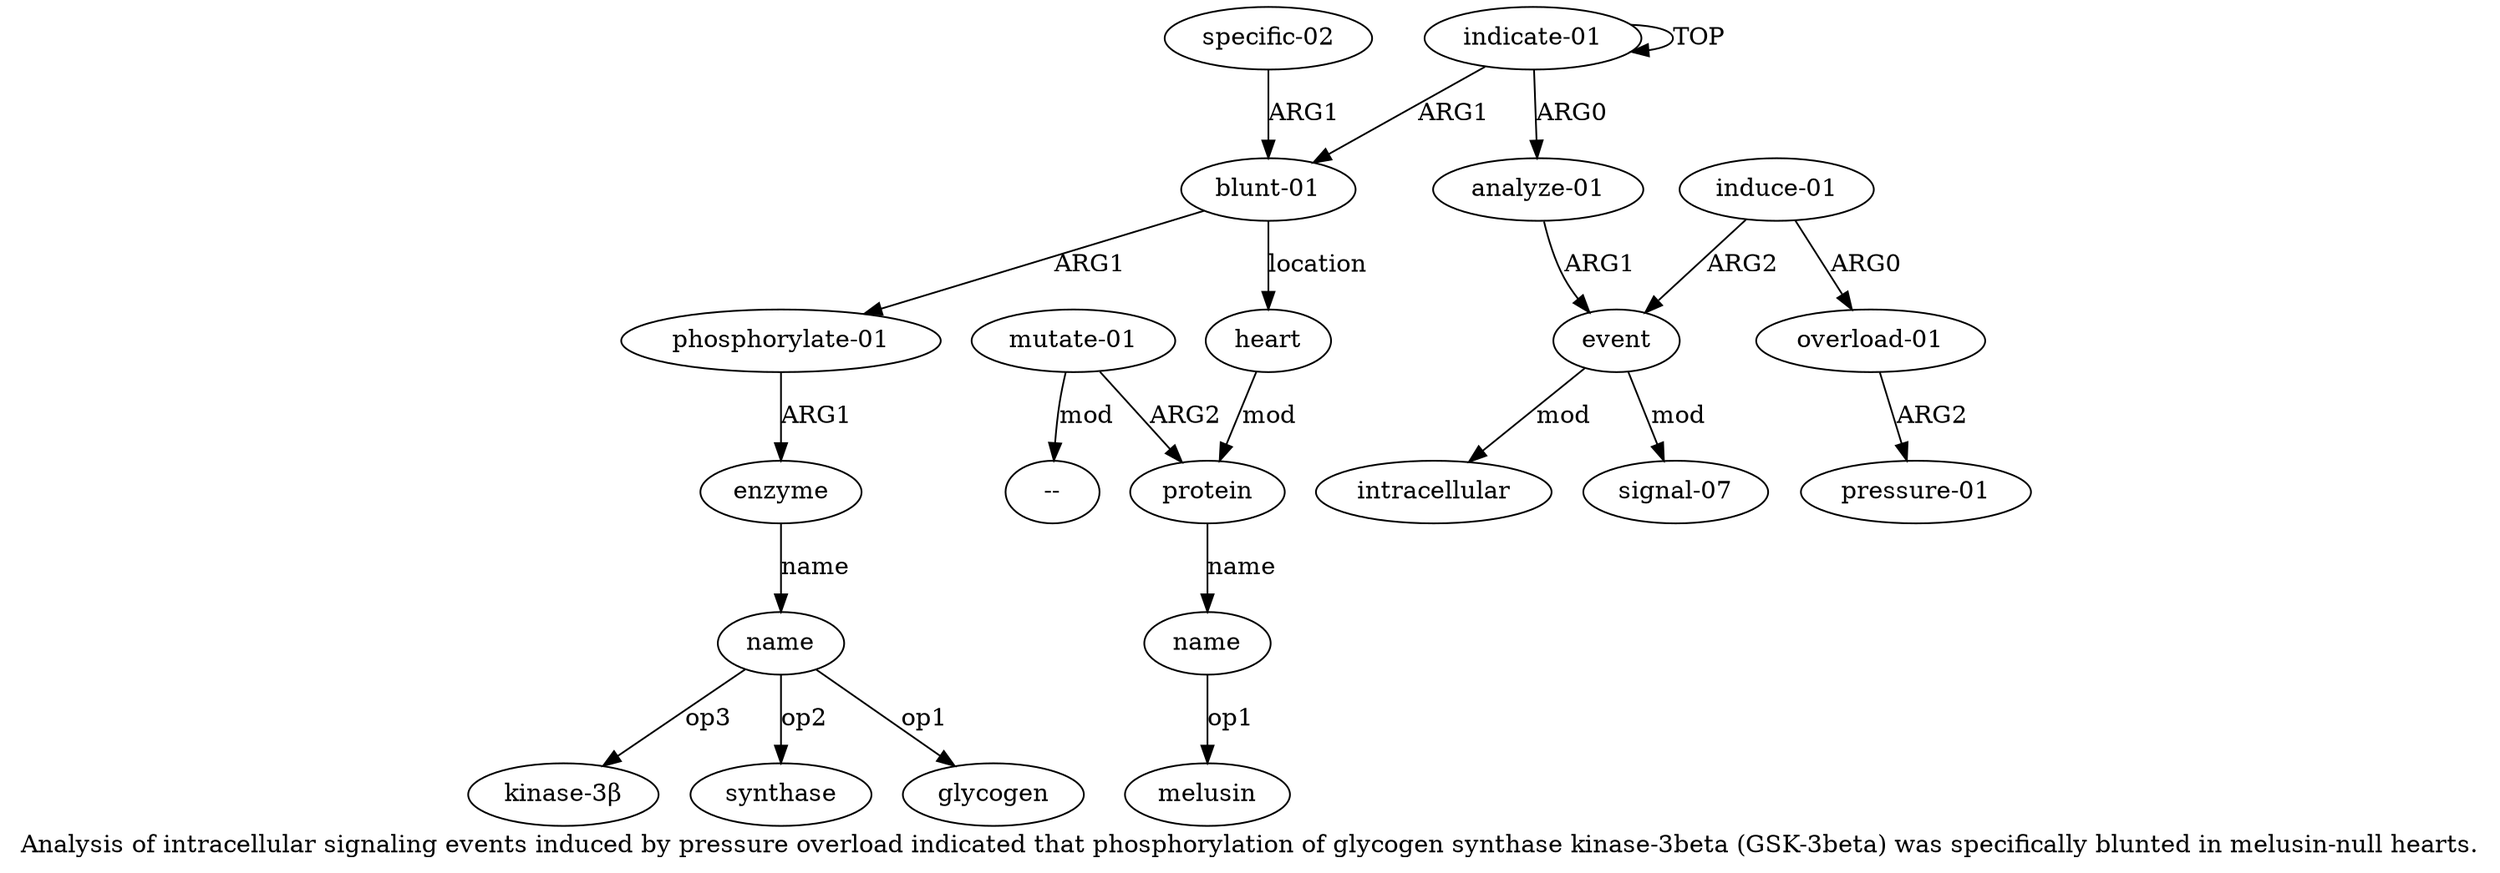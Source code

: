 digraph  {
	graph [label="Analysis of intracellular signaling events induced by pressure overload indicated that phosphorylation of glycogen synthase kinase-3beta (\
GSK-3beta) was specifically blunted in melusin-null hearts."];
	node [label="\N"];
	"a11 kinase-3β"	 [color=black,
		gold_ind=-1,
		gold_label="kinase-3β",
		label="kinase-3β",
		test_ind=-1,
		test_label="kinase-3β"];
	"a14 melusin"	 [color=black,
		gold_ind=-1,
		gold_label=melusin,
		label=melusin,
		test_ind=-1,
		test_label=melusin];
	a15	 [color=black,
		gold_ind=15,
		gold_label="mutate-01",
		label="mutate-01",
		test_ind=15,
		test_label="mutate-01"];
	a13	 [color=black,
		gold_ind=13,
		gold_label=protein,
		label=protein,
		test_ind=13,
		test_label=protein];
	a15 -> a13 [key=0,
	color=black,
	gold_label=ARG2,
	label=ARG2,
	test_label=ARG2];
"a15 --" [color=black,
	gold_ind=-1,
	gold_label="--",
	label="--",
	test_ind=-1,
	test_label="--"];
a15 -> "a15 --" [key=0,
color=black,
gold_label=mod,
label=mod,
test_label=mod];
a14 [color=black,
gold_ind=14,
gold_label=name,
label=name,
test_ind=14,
test_label=name];
a14 -> "a14 melusin" [key=0,
color=black,
gold_label=op1,
label=op1,
test_label=op1];
a16 [color=black,
gold_ind=16,
gold_label="specific-02",
label="specific-02",
test_ind=16,
test_label="specific-02"];
a8 [color=black,
gold_ind=8,
gold_label="blunt-01",
label="blunt-01",
test_ind=8,
test_label="blunt-01"];
a16 -> a8 [key=0,
color=black,
gold_label=ARG1,
label=ARG1,
test_label=ARG1];
a11 [color=black,
gold_ind=11,
gold_label=name,
label=name,
test_ind=11,
test_label=name];
a11 -> "a11 kinase-3β" [key=0,
color=black,
gold_label=op3,
label=op3,
test_label=op3];
"a11 synthase" [color=black,
gold_ind=-1,
gold_label=synthase,
label=synthase,
test_ind=-1,
test_label=synthase];
a11 -> "a11 synthase" [key=0,
color=black,
gold_label=op2,
label=op2,
test_label=op2];
"a11 glycogen" [color=black,
gold_ind=-1,
gold_label=glycogen,
label=glycogen,
test_ind=-1,
test_label=glycogen];
a11 -> "a11 glycogen" [key=0,
color=black,
gold_label=op1,
label=op1,
test_label=op1];
a10 [color=black,
gold_ind=10,
gold_label=enzyme,
label=enzyme,
test_ind=10,
test_label=enzyme];
a10 -> a11 [key=0,
color=black,
gold_label=name,
label=name,
test_label=name];
a13 -> a14 [key=0,
color=black,
gold_label=name,
label=name,
test_label=name];
a12 [color=black,
gold_ind=12,
gold_label=heart,
label=heart,
test_ind=12,
test_label=heart];
a12 -> a13 [key=0,
color=black,
gold_label=mod,
label=mod,
test_label=mod];
a1 [color=black,
gold_ind=1,
gold_label="analyze-01",
label="analyze-01",
test_ind=1,
test_label="analyze-01"];
a2 [color=black,
gold_ind=2,
gold_label=event,
label=event,
test_ind=2,
test_label=event];
a1 -> a2 [key=0,
color=black,
gold_label=ARG1,
label=ARG1,
test_label=ARG1];
a0 [color=black,
gold_ind=0,
gold_label="indicate-01",
label="indicate-01",
test_ind=0,
test_label="indicate-01"];
a0 -> a1 [key=0,
color=black,
gold_label=ARG0,
label=ARG0,
test_label=ARG0];
a0 -> a0 [key=0,
color=black,
gold_label=TOP,
label=TOP,
test_label=TOP];
a0 -> a8 [key=0,
color=black,
gold_label=ARG1,
label=ARG1,
test_label=ARG1];
a4 [color=black,
gold_ind=4,
gold_label=intracellular,
label=intracellular,
test_ind=4,
test_label=intracellular];
a2 -> a4 [key=0,
color=black,
gold_label=mod,
label=mod,
test_label=mod];
a3 [color=black,
gold_ind=3,
gold_label="signal-07",
label="signal-07",
test_ind=3,
test_label="signal-07"];
a2 -> a3 [key=0,
color=black,
gold_label=mod,
label=mod,
test_label=mod];
a5 [color=black,
gold_ind=5,
gold_label="induce-01",
label="induce-01",
test_ind=5,
test_label="induce-01"];
a5 -> a2 [key=0,
color=black,
gold_label=ARG2,
label=ARG2,
test_label=ARG2];
a6 [color=black,
gold_ind=6,
gold_label="overload-01",
label="overload-01",
test_ind=6,
test_label="overload-01"];
a5 -> a6 [key=0,
color=black,
gold_label=ARG0,
label=ARG0,
test_label=ARG0];
a7 [color=black,
gold_ind=7,
gold_label="pressure-01",
label="pressure-01",
test_ind=7,
test_label="pressure-01"];
a6 -> a7 [key=0,
color=black,
gold_label=ARG2,
label=ARG2,
test_label=ARG2];
a9 [color=black,
gold_ind=9,
gold_label="phosphorylate-01",
label="phosphorylate-01",
test_ind=9,
test_label="phosphorylate-01"];
a9 -> a10 [key=0,
color=black,
gold_label=ARG1,
label=ARG1,
test_label=ARG1];
a8 -> a12 [key=0,
color=black,
gold_label=location,
label=location,
test_label=location];
a8 -> a9 [key=0,
color=black,
gold_label=ARG1,
label=ARG1,
test_label=ARG1];
}
